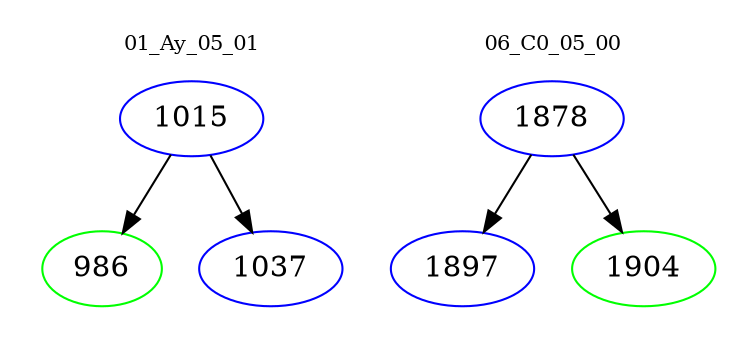 digraph{
subgraph cluster_0 {
color = white
label = "01_Ay_05_01";
fontsize=10;
T0_1015 [label="1015", color="blue"]
T0_1015 -> T0_986 [color="black"]
T0_986 [label="986", color="green"]
T0_1015 -> T0_1037 [color="black"]
T0_1037 [label="1037", color="blue"]
}
subgraph cluster_1 {
color = white
label = "06_C0_05_00";
fontsize=10;
T1_1878 [label="1878", color="blue"]
T1_1878 -> T1_1897 [color="black"]
T1_1897 [label="1897", color="blue"]
T1_1878 -> T1_1904 [color="black"]
T1_1904 [label="1904", color="green"]
}
}
